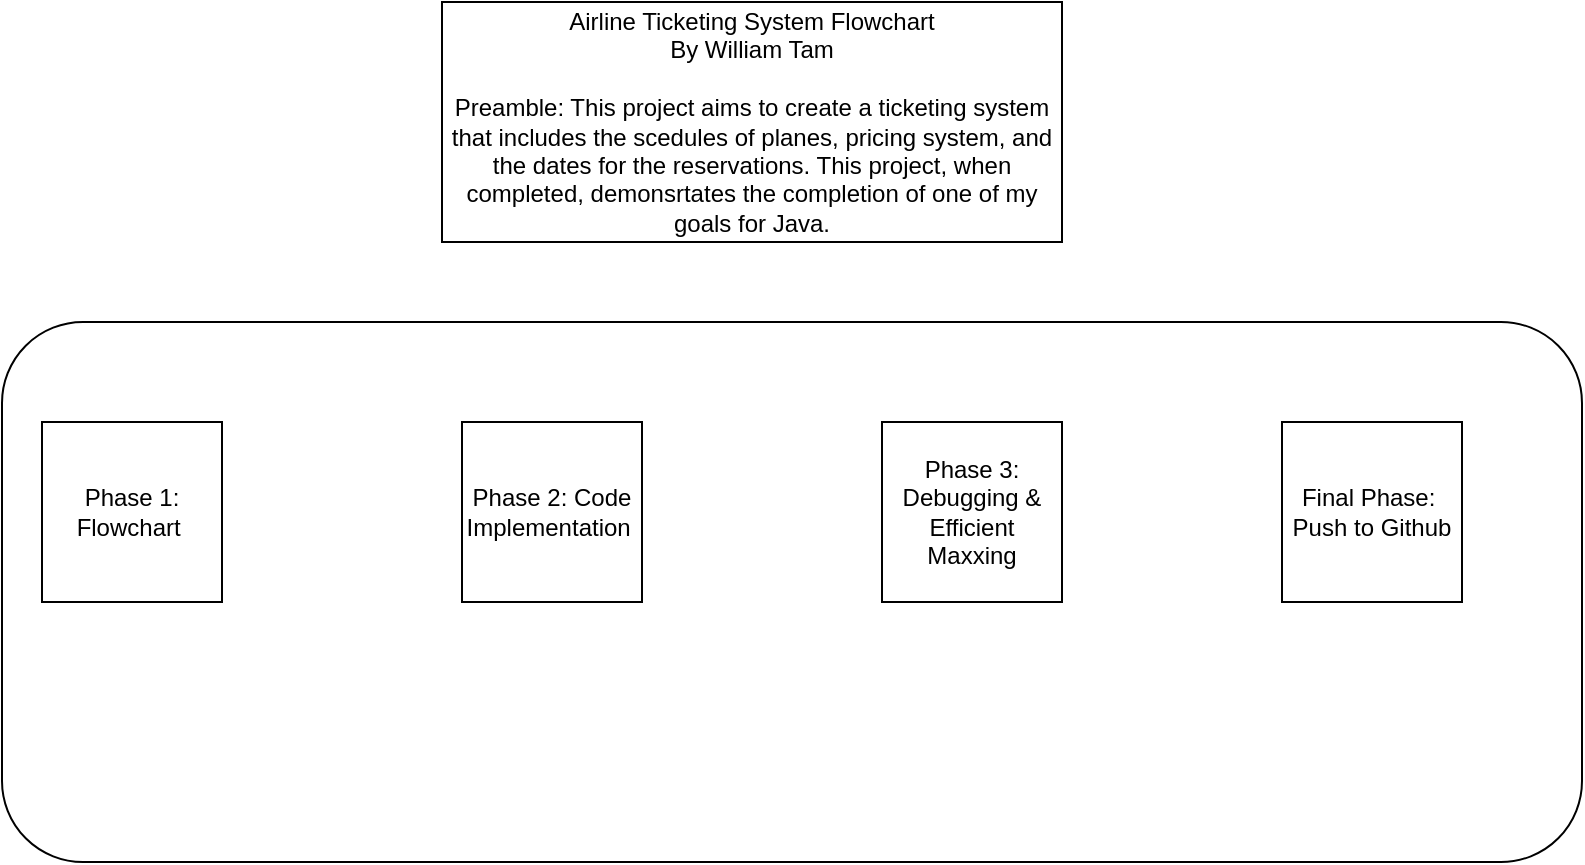 <mxfile>
    <diagram id="nvdds0cKD_Tk3jSQswlI" name="Page-1">
        <mxGraphModel dx="1324" dy="863" grid="1" gridSize="10" guides="1" tooltips="1" connect="1" arrows="1" fold="1" page="1" pageScale="1" pageWidth="850" pageHeight="1100" math="0" shadow="0">
            <root>
                <mxCell id="0"/>
                <mxCell id="1" parent="0"/>
                <mxCell id="2" value="Airline Ticketing System Flowchart&lt;br&gt;By William Tam&lt;br&gt;&lt;br&gt;Preamble: This project aims to create a ticketing system that includes the scedules of planes, pricing system, and the dates for the reservations. This project, when completed, demonsrtates the completion of one of my goals for Java.&lt;br&gt;" style="rounded=0;whiteSpace=wrap;html=1;" parent="1" vertex="1">
                    <mxGeometry x="270" y="10" width="310" height="120" as="geometry"/>
                </mxCell>
                <mxCell id="3" value="" style="rounded=1;whiteSpace=wrap;html=1;" parent="1" vertex="1">
                    <mxGeometry x="50" y="170" width="790" height="270" as="geometry"/>
                </mxCell>
                <mxCell id="4" value="Phase 1: Flowchart&amp;nbsp;" style="whiteSpace=wrap;html=1;aspect=fixed;" parent="1" vertex="1">
                    <mxGeometry x="70" y="220" width="90" height="90" as="geometry"/>
                </mxCell>
                <mxCell id="5" value="Phase 2: Code Implementation&amp;nbsp;" style="whiteSpace=wrap;html=1;aspect=fixed;" parent="1" vertex="1">
                    <mxGeometry x="280" y="220" width="90" height="90" as="geometry"/>
                </mxCell>
                <mxCell id="6" value="Phase 3: Debugging &amp;amp; Efficient Maxxing" style="whiteSpace=wrap;html=1;aspect=fixed;" parent="1" vertex="1">
                    <mxGeometry x="490" y="220" width="90" height="90" as="geometry"/>
                </mxCell>
                <mxCell id="7" value="Final Phase:&amp;nbsp;&lt;br&gt;Push to Github" style="whiteSpace=wrap;html=1;aspect=fixed;" parent="1" vertex="1">
                    <mxGeometry x="690" y="220" width="90" height="90" as="geometry"/>
                </mxCell>
            </root>
        </mxGraphModel>
    </diagram>
    <diagram id="BhpMETCnfQmcDzHnHC-y" name="Page-2">
        <mxGraphModel dx="2174" dy="1963" grid="1" gridSize="10" guides="1" tooltips="1" connect="1" arrows="1" fold="1" page="1" pageScale="1" pageWidth="850" pageHeight="1100" math="0" shadow="0">
            <root>
                <mxCell id="57iXtiIH45JZLk-9-XHz-0"/>
                <mxCell id="57iXtiIH45JZLk-9-XHz-1" parent="57iXtiIH45JZLk-9-XHz-0"/>
                <mxCell id="57iXtiIH45JZLk-9-XHz-2" value="" style="rounded=1;whiteSpace=wrap;html=1;" parent="57iXtiIH45JZLk-9-XHz-1" vertex="1">
                    <mxGeometry x="-10" y="-70" width="900" height="830" as="geometry"/>
                </mxCell>
                <mxCell id="57iXtiIH45JZLk-9-XHz-3" value="Flowchart for Ticketing System&amp;nbsp;" style="text;html=1;align=center;verticalAlign=middle;whiteSpace=wrap;rounded=0;fillColor=#f5f5f5;gradientColor=#b3b3b3;strokeColor=#666666;fontColor=#050505;" parent="57iXtiIH45JZLk-9-XHz-1" vertex="1">
                    <mxGeometry x="60" y="-40" width="170" height="70" as="geometry"/>
                </mxCell>
                <mxCell id="57iXtiIH45JZLk-9-XHz-18" style="edgeStyle=none;orthogonalLoop=1;jettySize=auto;html=1;exitX=1;exitY=0.5;exitDx=0;exitDy=0;entryX=0;entryY=0;entryDx=0;entryDy=0;fontColor=#050505;startArrow=classic;endArrow=oval;endFill=1;" parent="57iXtiIH45JZLk-9-XHz-1" source="57iXtiIH45JZLk-9-XHz-6" target="57iXtiIH45JZLk-9-XHz-16" edge="1">
                    <mxGeometry relative="1" as="geometry"/>
                </mxCell>
                <mxCell id="57iXtiIH45JZLk-9-XHz-6" value="&lt;font color=&quot;#fcfcfc&quot;&gt;Show the user:&lt;br&gt;schedules, flights, and money&lt;br&gt;&lt;/font&gt;" style="ellipse;whiteSpace=wrap;html=1;labelBackgroundColor=none;fillColor=#0050ef;strokeColor=#001DBC;fontColor=#ffffff;" parent="57iXtiIH45JZLk-9-XHz-1" vertex="1">
                    <mxGeometry x="365" y="30" width="120" height="80" as="geometry"/>
                </mxCell>
                <mxCell id="57iXtiIH45JZLk-9-XHz-7" value="" style="endArrow=classic;html=1;fontColor=#050505;exitX=0.5;exitY=1;exitDx=0;exitDy=0;" parent="57iXtiIH45JZLk-9-XHz-1" source="57iXtiIH45JZLk-9-XHz-6" edge="1">
                    <mxGeometry width="50" height="50" relative="1" as="geometry">
                        <mxPoint x="430" y="260" as="sourcePoint"/>
                        <mxPoint x="425" y="140" as="targetPoint"/>
                    </mxGeometry>
                </mxCell>
                <mxCell id="57iXtiIH45JZLk-9-XHz-14" style="edgeStyle=none;orthogonalLoop=1;jettySize=auto;html=1;exitX=0.5;exitY=0;exitDx=0;exitDy=0;fontColor=#050505;startArrow=classic;endArrow=oval;endFill=1;entryX=0.5;entryY=1;entryDx=0;entryDy=0;" parent="57iXtiIH45JZLk-9-XHz-1" source="57iXtiIH45JZLk-9-XHz-13" target="57iXtiIH45JZLk-9-XHz-8" edge="1">
                    <mxGeometry relative="1" as="geometry">
                        <mxPoint x="500" y="250" as="targetPoint"/>
                    </mxGeometry>
                </mxCell>
                <mxCell id="57iXtiIH45JZLk-9-XHz-20" style="edgeStyle=none;orthogonalLoop=1;jettySize=auto;html=1;exitX=0;exitY=0.5;exitDx=0;exitDy=0;entryX=0;entryY=0.5;entryDx=0;entryDy=0;fontColor=#050505;startArrow=classic;endArrow=oval;endFill=1;" parent="57iXtiIH45JZLk-9-XHz-1" source="57iXtiIH45JZLk-9-XHz-8" target="57iXtiIH45JZLk-9-XHz-13" edge="1">
                    <mxGeometry relative="1" as="geometry">
                        <Array as="points">
                            <mxPoint x="290" y="185"/>
                            <mxPoint x="290" y="260"/>
                            <mxPoint x="290" y="330"/>
                        </Array>
                    </mxGeometry>
                </mxCell>
                <mxCell id="57iXtiIH45JZLk-9-XHz-33" style="edgeStyle=none;orthogonalLoop=1;jettySize=auto;html=1;exitX=0;exitY=0.5;exitDx=0;exitDy=0;entryX=0;entryY=0.5;entryDx=0;entryDy=0;fontColor=#050505;startArrow=classic;endArrow=oval;endFill=1;" parent="57iXtiIH45JZLk-9-XHz-1" source="57iXtiIH45JZLk-9-XHz-8" target="57iXtiIH45JZLk-9-XHz-21" edge="1">
                    <mxGeometry relative="1" as="geometry">
                        <Array as="points">
                            <mxPoint x="290" y="185"/>
                            <mxPoint x="290" y="470"/>
                        </Array>
                    </mxGeometry>
                </mxCell>
                <mxCell id="57iXtiIH45JZLk-9-XHz-8" value="From the list, the user is prompted to make a combination of inputs:&amp;nbsp;&lt;br&gt;where, when, how much, time." style="rounded=0;whiteSpace=wrap;html=1;labelBackgroundColor=none;fontColor=#ffffff;fillColor=#a20025;strokeColor=#6F0000;" parent="57iXtiIH45JZLk-9-XHz-1" vertex="1">
                    <mxGeometry x="365" y="140" width="125" height="90" as="geometry"/>
                </mxCell>
                <mxCell id="57iXtiIH45JZLk-9-XHz-19" style="edgeStyle=none;orthogonalLoop=1;jettySize=auto;html=1;exitX=1;exitY=0.5;exitDx=0;exitDy=0;entryX=0.5;entryY=1;entryDx=0;entryDy=0;fontColor=#050505;startArrow=classic;endArrow=oval;endFill=1;" parent="57iXtiIH45JZLk-9-XHz-1" source="57iXtiIH45JZLk-9-XHz-13" target="57iXtiIH45JZLk-9-XHz-16" edge="1">
                    <mxGeometry relative="1" as="geometry">
                        <Array as="points">
                            <mxPoint x="655" y="330"/>
                        </Array>
                    </mxGeometry>
                </mxCell>
                <mxCell id="57iXtiIH45JZLk-9-XHz-13" value="Do we have the available time for the destination?&amp;nbsp;" style="rhombus;whiteSpace=wrap;html=1;labelBackgroundColor=none;fontColor=#000000;fillColor=#e3c800;strokeColor=#B09500;" parent="57iXtiIH45JZLk-9-XHz-1" vertex="1">
                    <mxGeometry x="360.63" y="270" width="133.75" height="120" as="geometry"/>
                </mxCell>
                <mxCell id="57iXtiIH45JZLk-9-XHz-15" value="Database of Flights (Time, Destination , Cost)" style="swimlane;labelBackgroundColor=none;fillColor=#f5f5f5;strokeColor=#666666;fontColor=#333333;" parent="57iXtiIH45JZLk-9-XHz-1" vertex="1">
                    <mxGeometry x="520" y="60" width="280" height="240" as="geometry"/>
                </mxCell>
                <mxCell id="57iXtiIH45JZLk-9-XHz-16" value="&lt;font color=&quot;#f7f7f7&quot;&gt;Flight 1: Time1, Location1, Cost1&lt;br&gt;&lt;/font&gt;&lt;span style=&quot;color: rgb(247 , 247 , 247)&quot;&gt;Flight 1a: Time1a, Location1, Cost1a&lt;br&gt;&lt;/span&gt;&lt;span style=&quot;color: rgb(247 , 247 , 247)&quot;&gt;Flight 1b: Time1b, Location1, Cost1b&lt;br&gt;&lt;/span&gt;&lt;span style=&quot;color: rgb(247 , 247 , 247)&quot;&gt;Flight 2: Time2, Location2, Cost2&lt;br&gt;&lt;/span&gt;&lt;span style=&quot;color: rgb(247 , 247 , 247)&quot;&gt;Flight 2a: Time2a, Location2, Cost2a&lt;br&gt;&lt;/span&gt;&lt;span style=&quot;color: rgb(247 , 247 , 247)&quot;&gt;Flight 2b: Time2b, Location2, Cost2b&lt;br&gt;&lt;/span&gt;&lt;font color=&quot;#f7f7f7&quot;&gt;etc...&lt;br&gt;&lt;/font&gt;" style="text;html=1;strokeColor=none;fillColor=none;align=center;verticalAlign=middle;whiteSpace=wrap;rounded=0;labelBackgroundColor=none;fontColor=#050505;" parent="57iXtiIH45JZLk-9-XHz-15" vertex="1">
                    <mxGeometry y="40" width="270" height="200" as="geometry"/>
                </mxCell>
                <mxCell id="57iXtiIH45JZLk-9-XHz-22" style="edgeStyle=none;orthogonalLoop=1;jettySize=auto;html=1;exitX=0.5;exitY=0;exitDx=0;exitDy=0;fontColor=#050505;startArrow=classic;endArrow=oval;endFill=1;" parent="57iXtiIH45JZLk-9-XHz-1" source="57iXtiIH45JZLk-9-XHz-21" target="57iXtiIH45JZLk-9-XHz-13" edge="1">
                    <mxGeometry relative="1" as="geometry"/>
                </mxCell>
                <mxCell id="57iXtiIH45JZLk-9-XHz-21" value="Do we have the available cost for the destination?&amp;nbsp;" style="rhombus;whiteSpace=wrap;html=1;labelBackgroundColor=none;fontColor=#000000;fillColor=#e3c800;strokeColor=#B09500;" parent="57iXtiIH45JZLk-9-XHz-1" vertex="1">
                    <mxGeometry x="360.63" y="410" width="133.75" height="120" as="geometry"/>
                </mxCell>
                <mxCell id="57iXtiIH45JZLk-9-XHz-29" style="edgeStyle=none;orthogonalLoop=1;jettySize=auto;html=1;exitX=0;exitY=0.5;exitDx=0;exitDy=0;entryX=0;entryY=0.5;entryDx=0;entryDy=0;fontColor=#050505;startArrow=classic;endArrow=oval;endFill=1;" parent="57iXtiIH45JZLk-9-XHz-1" source="57iXtiIH45JZLk-9-XHz-6" target="57iXtiIH45JZLk-9-XHz-24" edge="1">
                    <mxGeometry relative="1" as="geometry">
                        <Array as="points">
                            <mxPoint x="200" y="70"/>
                            <mxPoint x="200" y="300"/>
                            <mxPoint x="200" y="580"/>
                        </Array>
                    </mxGeometry>
                </mxCell>
                <mxCell id="57iXtiIH45JZLk-9-XHz-38" style="edgeStyle=none;orthogonalLoop=1;jettySize=auto;html=1;exitX=0.5;exitY=0;exitDx=0;exitDy=0;entryX=0.5;entryY=1;entryDx=0;entryDy=0;fontColor=#050505;startArrow=classic;startFill=1;endArrow=oval;endFill=1;" parent="57iXtiIH45JZLk-9-XHz-1" source="57iXtiIH45JZLk-9-XHz-24" target="57iXtiIH45JZLk-9-XHz-21" edge="1">
                    <mxGeometry relative="1" as="geometry"/>
                </mxCell>
                <mxCell id="57iXtiIH45JZLk-9-XHz-24" value="Would you like to buy the ticket for this detination?&amp;nbsp;" style="ellipse;whiteSpace=wrap;html=1;labelBackgroundColor=none;fontColor=#ffffff;fillColor=#0050ef;strokeColor=#001DBC;" parent="57iXtiIH45JZLk-9-XHz-1" vertex="1">
                    <mxGeometry x="370" y="540" width="120" height="80" as="geometry"/>
                </mxCell>
                <mxCell id="57iXtiIH45JZLk-9-XHz-28" style="edgeStyle=none;orthogonalLoop=1;jettySize=auto;html=1;exitX=0.5;exitY=0;exitDx=0;exitDy=0;fontColor=#050505;startArrow=classic;endArrow=oval;endFill=1;" parent="57iXtiIH45JZLk-9-XHz-1" source="57iXtiIH45JZLk-9-XHz-25" target="57iXtiIH45JZLk-9-XHz-24" edge="1">
                    <mxGeometry relative="1" as="geometry"/>
                </mxCell>
                <mxCell id="57iXtiIH45JZLk-9-XHz-25" value="Ticket is purchased! Would you like to purchase another one?" style="ellipse;whiteSpace=wrap;html=1;labelBackgroundColor=none;fontColor=#ffffff;fillColor=#0050ef;strokeColor=#001DBC;" parent="57iXtiIH45JZLk-9-XHz-1" vertex="1">
                    <mxGeometry x="352.51" y="640" width="150" height="100" as="geometry"/>
                </mxCell>
                <mxCell id="57iXtiIH45JZLk-9-XHz-27" style="edgeStyle=none;orthogonalLoop=1;jettySize=auto;html=1;exitX=0;exitY=0.5;exitDx=0;exitDy=0;entryX=1;entryY=0.5;entryDx=0;entryDy=0;fontColor=#050505;startArrow=classic;endArrow=oval;endFill=1;" parent="57iXtiIH45JZLk-9-XHz-1" source="57iXtiIH45JZLk-9-XHz-26" target="57iXtiIH45JZLk-9-XHz-25" edge="1">
                    <mxGeometry relative="1" as="geometry"/>
                </mxCell>
                <mxCell id="57iXtiIH45JZLk-9-XHz-26" value="Thank you come again. End" style="ellipse;whiteSpace=wrap;html=1;aspect=fixed;labelBackgroundColor=none;fontColor=#ffffff;fillColor=#0050ef;strokeColor=#001DBC;" parent="57iXtiIH45JZLk-9-XHz-1" vertex="1">
                    <mxGeometry x="690" y="635" width="110" height="110" as="geometry"/>
                </mxCell>
                <mxCell id="57iXtiIH45JZLk-9-XHz-30" style="edgeStyle=none;orthogonalLoop=1;jettySize=auto;html=1;exitX=0;exitY=0.5;exitDx=0;exitDy=0;entryX=0;entryY=0.5;entryDx=0;entryDy=0;fontColor=#050505;startArrow=classic;endArrow=oval;endFill=1;" parent="57iXtiIH45JZLk-9-XHz-1" target="57iXtiIH45JZLk-9-XHz-25" edge="1">
                    <mxGeometry relative="1" as="geometry">
                        <mxPoint x="367.51" y="70" as="sourcePoint"/>
                        <mxPoint x="372.51" y="580" as="targetPoint"/>
                        <Array as="points">
                            <mxPoint x="200" y="70"/>
                            <mxPoint x="202.51" y="300"/>
                            <mxPoint x="200" y="690"/>
                        </Array>
                    </mxGeometry>
                </mxCell>
                <mxCell id="57iXtiIH45JZLk-9-XHz-32" value="&lt;font color=&quot;#fcfcfc&quot;&gt;No&lt;/font&gt;" style="text;html=1;strokeColor=none;fillColor=none;align=center;verticalAlign=middle;whiteSpace=wrap;rounded=0;labelBackgroundColor=none;fontColor=#050505;" parent="57iXtiIH45JZLk-9-XHz-1" vertex="1">
                    <mxGeometry x="310" y="300" width="40" height="20" as="geometry"/>
                </mxCell>
                <mxCell id="57iXtiIH45JZLk-9-XHz-34" value="&lt;font color=&quot;#fcfcfc&quot;&gt;No&lt;/font&gt;" style="text;html=1;strokeColor=none;fillColor=none;align=center;verticalAlign=middle;whiteSpace=wrap;rounded=0;labelBackgroundColor=none;fontColor=#050505;" parent="57iXtiIH45JZLk-9-XHz-1" vertex="1">
                    <mxGeometry x="320.63" y="440" width="40" height="20" as="geometry"/>
                </mxCell>
                <mxCell id="57iXtiIH45JZLk-9-XHz-35" value="&lt;font color=&quot;#fcfcfc&quot;&gt;No&lt;/font&gt;" style="text;html=1;strokeColor=none;fillColor=none;align=center;verticalAlign=middle;whiteSpace=wrap;rounded=0;labelBackgroundColor=none;fontColor=#050505;" parent="57iXtiIH45JZLk-9-XHz-1" vertex="1">
                    <mxGeometry x="440" y="620" width="40" height="20" as="geometry"/>
                </mxCell>
                <mxCell id="57iXtiIH45JZLk-9-XHz-36" value="&lt;font color=&quot;#fcfcfc&quot;&gt;No&lt;/font&gt;" style="text;html=1;strokeColor=none;fillColor=none;align=center;verticalAlign=middle;whiteSpace=wrap;rounded=0;labelBackgroundColor=none;fontColor=#050505;" parent="57iXtiIH45JZLk-9-XHz-1" vertex="1">
                    <mxGeometry x="502.51" y="660" width="40" height="20" as="geometry"/>
                </mxCell>
                <mxCell id="57iXtiIH45JZLk-9-XHz-37" value="&lt;font color=&quot;#f0f0f0&quot;&gt;Yes&lt;/font&gt;" style="text;html=1;strokeColor=none;fillColor=none;align=center;verticalAlign=middle;whiteSpace=wrap;rounded=0;labelBackgroundColor=none;fontColor=#050505;" parent="57iXtiIH45JZLk-9-XHz-1" vertex="1">
                    <mxGeometry x="450" y="390" width="40" height="20" as="geometry"/>
                </mxCell>
                <mxCell id="57iXtiIH45JZLk-9-XHz-40" value="&lt;font color=&quot;#f0f0f0&quot;&gt;Yes&lt;/font&gt;" style="text;html=1;strokeColor=none;fillColor=none;align=center;verticalAlign=middle;whiteSpace=wrap;rounded=0;labelBackgroundColor=none;fontColor=#050505;" parent="57iXtiIH45JZLk-9-XHz-1" vertex="1">
                    <mxGeometry x="440" y="520" width="40" height="20" as="geometry"/>
                </mxCell>
                <mxCell id="57iXtiIH45JZLk-9-XHz-41" value="&lt;font color=&quot;#f0f0f0&quot;&gt;Yes&lt;/font&gt;" style="text;html=1;strokeColor=none;fillColor=none;align=center;verticalAlign=middle;whiteSpace=wrap;rounded=0;labelBackgroundColor=none;fontColor=#050505;" parent="57iXtiIH45JZLk-9-XHz-1" vertex="1">
                    <mxGeometry x="210" y="550" width="40" height="20" as="geometry"/>
                </mxCell>
                <mxCell id="57iXtiIH45JZLk-9-XHz-42" value="&lt;font color=&quot;#f0f0f0&quot;&gt;Yes&lt;/font&gt;" style="text;html=1;strokeColor=none;fillColor=none;align=center;verticalAlign=middle;whiteSpace=wrap;rounded=0;labelBackgroundColor=none;fontColor=#050505;" parent="57iXtiIH45JZLk-9-XHz-1" vertex="1">
                    <mxGeometry x="210" y="660" width="40" height="20" as="geometry"/>
                </mxCell>
            </root>
        </mxGraphModel>
    </diagram>
</mxfile>